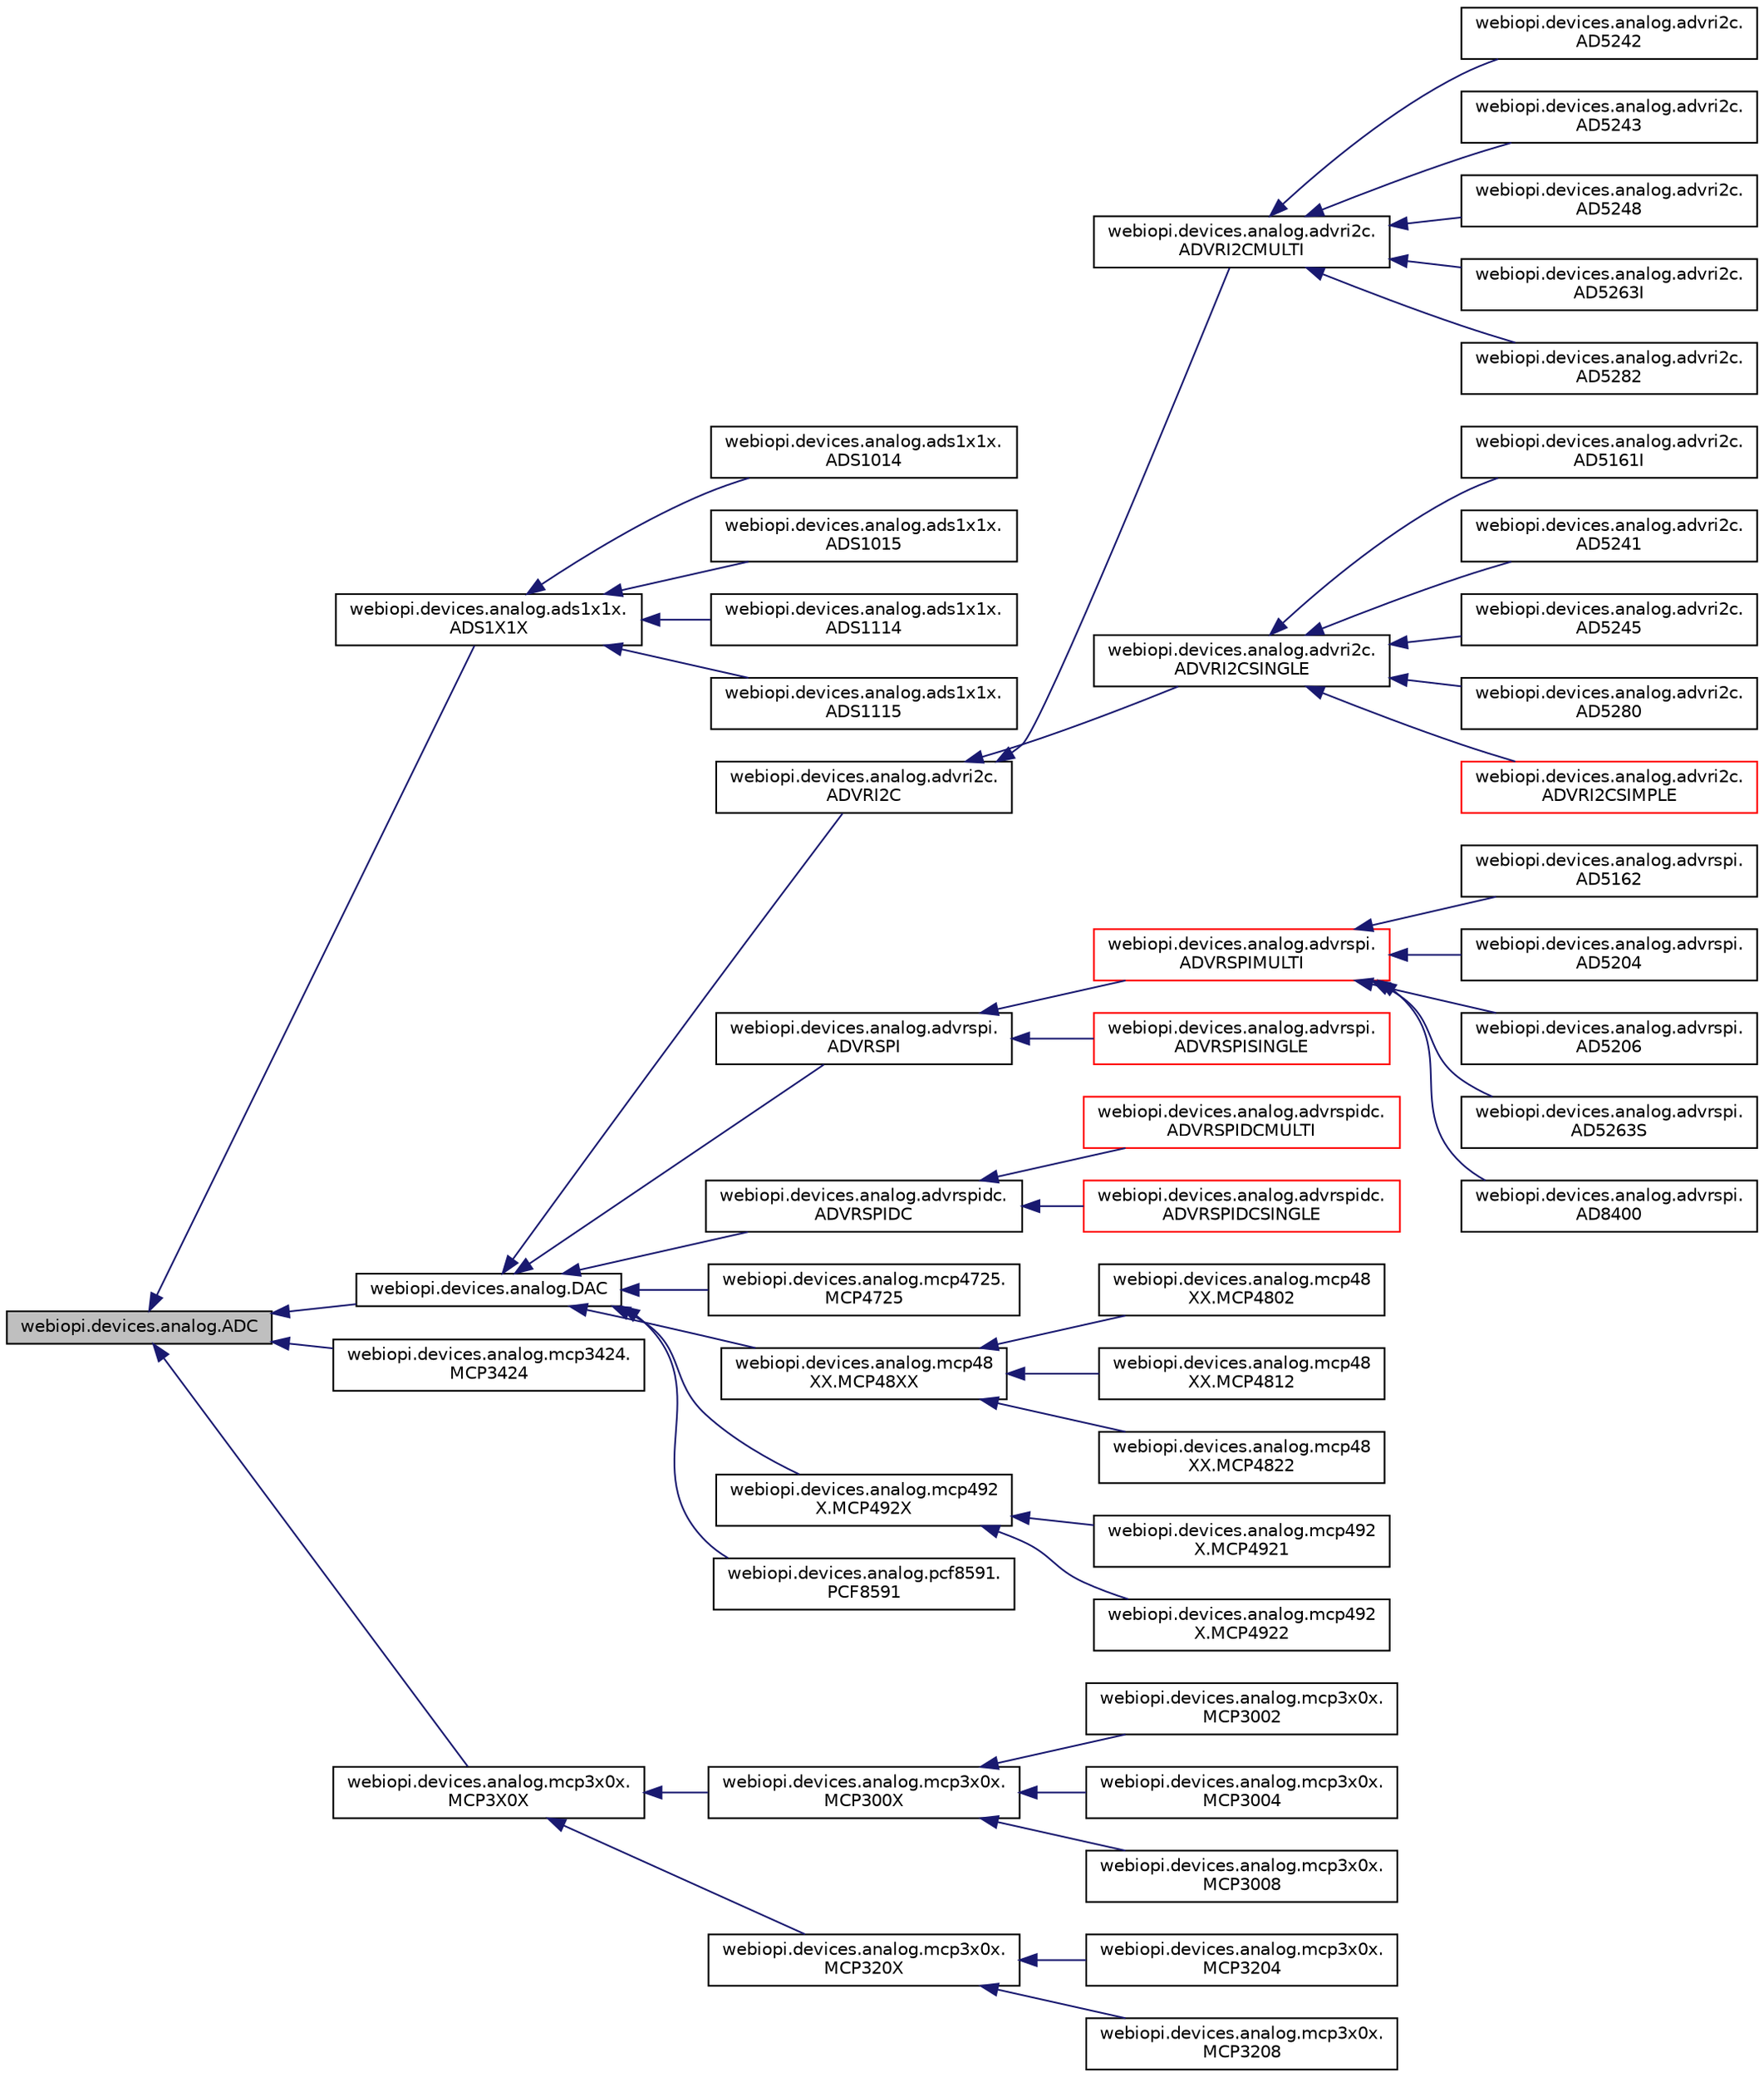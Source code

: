 digraph "webiopi.devices.analog.ADC"
{
  edge [fontname="Helvetica",fontsize="10",labelfontname="Helvetica",labelfontsize="10"];
  node [fontname="Helvetica",fontsize="10",shape=record];
  rankdir="LR";
  Node1 [label="webiopi.devices.analog.ADC",height=0.2,width=0.4,color="black", fillcolor="grey75", style="filled", fontcolor="black"];
  Node1 -> Node2 [dir="back",color="midnightblue",fontsize="10",style="solid",fontname="Helvetica"];
  Node2 [label="webiopi.devices.analog.ads1x1x.\lADS1X1X",height=0.2,width=0.4,color="black", fillcolor="white", style="filled",URL="$classwebiopi_1_1devices_1_1analog_1_1ads1x1x_1_1ADS1X1X.html"];
  Node2 -> Node3 [dir="back",color="midnightblue",fontsize="10",style="solid",fontname="Helvetica"];
  Node3 [label="webiopi.devices.analog.ads1x1x.\lADS1014",height=0.2,width=0.4,color="black", fillcolor="white", style="filled",URL="$classwebiopi_1_1devices_1_1analog_1_1ads1x1x_1_1ADS1014.html"];
  Node2 -> Node4 [dir="back",color="midnightblue",fontsize="10",style="solid",fontname="Helvetica"];
  Node4 [label="webiopi.devices.analog.ads1x1x.\lADS1015",height=0.2,width=0.4,color="black", fillcolor="white", style="filled",URL="$classwebiopi_1_1devices_1_1analog_1_1ads1x1x_1_1ADS1015.html"];
  Node2 -> Node5 [dir="back",color="midnightblue",fontsize="10",style="solid",fontname="Helvetica"];
  Node5 [label="webiopi.devices.analog.ads1x1x.\lADS1114",height=0.2,width=0.4,color="black", fillcolor="white", style="filled",URL="$classwebiopi_1_1devices_1_1analog_1_1ads1x1x_1_1ADS1114.html"];
  Node2 -> Node6 [dir="back",color="midnightblue",fontsize="10",style="solid",fontname="Helvetica"];
  Node6 [label="webiopi.devices.analog.ads1x1x.\lADS1115",height=0.2,width=0.4,color="black", fillcolor="white", style="filled",URL="$classwebiopi_1_1devices_1_1analog_1_1ads1x1x_1_1ADS1115.html"];
  Node1 -> Node7 [dir="back",color="midnightblue",fontsize="10",style="solid",fontname="Helvetica"];
  Node7 [label="webiopi.devices.analog.DAC",height=0.2,width=0.4,color="black", fillcolor="white", style="filled",URL="$classwebiopi_1_1devices_1_1analog_1_1DAC.html"];
  Node7 -> Node8 [dir="back",color="midnightblue",fontsize="10",style="solid",fontname="Helvetica"];
  Node8 [label="webiopi.devices.analog.advri2c.\lADVRI2C",height=0.2,width=0.4,color="black", fillcolor="white", style="filled",URL="$classwebiopi_1_1devices_1_1analog_1_1advri2c_1_1ADVRI2C.html"];
  Node8 -> Node9 [dir="back",color="midnightblue",fontsize="10",style="solid",fontname="Helvetica"];
  Node9 [label="webiopi.devices.analog.advri2c.\lADVRI2CMULTI",height=0.2,width=0.4,color="black", fillcolor="white", style="filled",URL="$classwebiopi_1_1devices_1_1analog_1_1advri2c_1_1ADVRI2CMULTI.html"];
  Node9 -> Node10 [dir="back",color="midnightblue",fontsize="10",style="solid",fontname="Helvetica"];
  Node10 [label="webiopi.devices.analog.advri2c.\lAD5242",height=0.2,width=0.4,color="black", fillcolor="white", style="filled",URL="$classwebiopi_1_1devices_1_1analog_1_1advri2c_1_1AD5242.html"];
  Node9 -> Node11 [dir="back",color="midnightblue",fontsize="10",style="solid",fontname="Helvetica"];
  Node11 [label="webiopi.devices.analog.advri2c.\lAD5243",height=0.2,width=0.4,color="black", fillcolor="white", style="filled",URL="$classwebiopi_1_1devices_1_1analog_1_1advri2c_1_1AD5243.html"];
  Node9 -> Node12 [dir="back",color="midnightblue",fontsize="10",style="solid",fontname="Helvetica"];
  Node12 [label="webiopi.devices.analog.advri2c.\lAD5248",height=0.2,width=0.4,color="black", fillcolor="white", style="filled",URL="$classwebiopi_1_1devices_1_1analog_1_1advri2c_1_1AD5248.html"];
  Node9 -> Node13 [dir="back",color="midnightblue",fontsize="10",style="solid",fontname="Helvetica"];
  Node13 [label="webiopi.devices.analog.advri2c.\lAD5263I",height=0.2,width=0.4,color="black", fillcolor="white", style="filled",URL="$classwebiopi_1_1devices_1_1analog_1_1advri2c_1_1AD5263I.html"];
  Node9 -> Node14 [dir="back",color="midnightblue",fontsize="10",style="solid",fontname="Helvetica"];
  Node14 [label="webiopi.devices.analog.advri2c.\lAD5282",height=0.2,width=0.4,color="black", fillcolor="white", style="filled",URL="$classwebiopi_1_1devices_1_1analog_1_1advri2c_1_1AD5282.html"];
  Node8 -> Node15 [dir="back",color="midnightblue",fontsize="10",style="solid",fontname="Helvetica"];
  Node15 [label="webiopi.devices.analog.advri2c.\lADVRI2CSINGLE",height=0.2,width=0.4,color="black", fillcolor="white", style="filled",URL="$classwebiopi_1_1devices_1_1analog_1_1advri2c_1_1ADVRI2CSINGLE.html"];
  Node15 -> Node16 [dir="back",color="midnightblue",fontsize="10",style="solid",fontname="Helvetica"];
  Node16 [label="webiopi.devices.analog.advri2c.\lAD5161I",height=0.2,width=0.4,color="black", fillcolor="white", style="filled",URL="$classwebiopi_1_1devices_1_1analog_1_1advri2c_1_1AD5161I.html"];
  Node15 -> Node17 [dir="back",color="midnightblue",fontsize="10",style="solid",fontname="Helvetica"];
  Node17 [label="webiopi.devices.analog.advri2c.\lAD5241",height=0.2,width=0.4,color="black", fillcolor="white", style="filled",URL="$classwebiopi_1_1devices_1_1analog_1_1advri2c_1_1AD5241.html"];
  Node15 -> Node18 [dir="back",color="midnightblue",fontsize="10",style="solid",fontname="Helvetica"];
  Node18 [label="webiopi.devices.analog.advri2c.\lAD5245",height=0.2,width=0.4,color="black", fillcolor="white", style="filled",URL="$classwebiopi_1_1devices_1_1analog_1_1advri2c_1_1AD5245.html"];
  Node15 -> Node19 [dir="back",color="midnightblue",fontsize="10",style="solid",fontname="Helvetica"];
  Node19 [label="webiopi.devices.analog.advri2c.\lAD5280",height=0.2,width=0.4,color="black", fillcolor="white", style="filled",URL="$classwebiopi_1_1devices_1_1analog_1_1advri2c_1_1AD5280.html"];
  Node15 -> Node20 [dir="back",color="midnightblue",fontsize="10",style="solid",fontname="Helvetica"];
  Node20 [label="webiopi.devices.analog.advri2c.\lADVRI2CSIMPLE",height=0.2,width=0.4,color="red", fillcolor="white", style="filled",URL="$classwebiopi_1_1devices_1_1analog_1_1advri2c_1_1ADVRI2CSIMPLE.html"];
  Node7 -> Node21 [dir="back",color="midnightblue",fontsize="10",style="solid",fontname="Helvetica"];
  Node21 [label="webiopi.devices.analog.advrspi.\lADVRSPI",height=0.2,width=0.4,color="black", fillcolor="white", style="filled",URL="$classwebiopi_1_1devices_1_1analog_1_1advrspi_1_1ADVRSPI.html"];
  Node21 -> Node22 [dir="back",color="midnightblue",fontsize="10",style="solid",fontname="Helvetica"];
  Node22 [label="webiopi.devices.analog.advrspi.\lADVRSPIMULTI",height=0.2,width=0.4,color="red", fillcolor="white", style="filled",URL="$classwebiopi_1_1devices_1_1analog_1_1advrspi_1_1ADVRSPIMULTI.html"];
  Node22 -> Node23 [dir="back",color="midnightblue",fontsize="10",style="solid",fontname="Helvetica"];
  Node23 [label="webiopi.devices.analog.advrspi.\lAD5162",height=0.2,width=0.4,color="black", fillcolor="white", style="filled",URL="$classwebiopi_1_1devices_1_1analog_1_1advrspi_1_1AD5162.html"];
  Node22 -> Node24 [dir="back",color="midnightblue",fontsize="10",style="solid",fontname="Helvetica"];
  Node24 [label="webiopi.devices.analog.advrspi.\lAD5204",height=0.2,width=0.4,color="black", fillcolor="white", style="filled",URL="$classwebiopi_1_1devices_1_1analog_1_1advrspi_1_1AD5204.html"];
  Node22 -> Node25 [dir="back",color="midnightblue",fontsize="10",style="solid",fontname="Helvetica"];
  Node25 [label="webiopi.devices.analog.advrspi.\lAD5206",height=0.2,width=0.4,color="black", fillcolor="white", style="filled",URL="$classwebiopi_1_1devices_1_1analog_1_1advrspi_1_1AD5206.html"];
  Node22 -> Node26 [dir="back",color="midnightblue",fontsize="10",style="solid",fontname="Helvetica"];
  Node26 [label="webiopi.devices.analog.advrspi.\lAD5263S",height=0.2,width=0.4,color="black", fillcolor="white", style="filled",URL="$classwebiopi_1_1devices_1_1analog_1_1advrspi_1_1AD5263S.html"];
  Node22 -> Node27 [dir="back",color="midnightblue",fontsize="10",style="solid",fontname="Helvetica"];
  Node27 [label="webiopi.devices.analog.advrspi.\lAD8400",height=0.2,width=0.4,color="black", fillcolor="white", style="filled",URL="$classwebiopi_1_1devices_1_1analog_1_1advrspi_1_1AD8400.html"];
  Node21 -> Node28 [dir="back",color="midnightblue",fontsize="10",style="solid",fontname="Helvetica"];
  Node28 [label="webiopi.devices.analog.advrspi.\lADVRSPISINGLE",height=0.2,width=0.4,color="red", fillcolor="white", style="filled",URL="$classwebiopi_1_1devices_1_1analog_1_1advrspi_1_1ADVRSPISINGLE.html"];
  Node7 -> Node29 [dir="back",color="midnightblue",fontsize="10",style="solid",fontname="Helvetica"];
  Node29 [label="webiopi.devices.analog.advrspidc.\lADVRSPIDC",height=0.2,width=0.4,color="black", fillcolor="white", style="filled",URL="$classwebiopi_1_1devices_1_1analog_1_1advrspidc_1_1ADVRSPIDC.html"];
  Node29 -> Node30 [dir="back",color="midnightblue",fontsize="10",style="solid",fontname="Helvetica"];
  Node30 [label="webiopi.devices.analog.advrspidc.\lADVRSPIDCMULTI",height=0.2,width=0.4,color="red", fillcolor="white", style="filled",URL="$classwebiopi_1_1devices_1_1analog_1_1advrspidc_1_1ADVRSPIDCMULTI.html"];
  Node29 -> Node31 [dir="back",color="midnightblue",fontsize="10",style="solid",fontname="Helvetica"];
  Node31 [label="webiopi.devices.analog.advrspidc.\lADVRSPIDCSINGLE",height=0.2,width=0.4,color="red", fillcolor="white", style="filled",URL="$classwebiopi_1_1devices_1_1analog_1_1advrspidc_1_1ADVRSPIDCSINGLE.html"];
  Node7 -> Node32 [dir="back",color="midnightblue",fontsize="10",style="solid",fontname="Helvetica"];
  Node32 [label="webiopi.devices.analog.mcp4725.\lMCP4725",height=0.2,width=0.4,color="black", fillcolor="white", style="filled",URL="$classwebiopi_1_1devices_1_1analog_1_1mcp4725_1_1MCP4725.html"];
  Node7 -> Node33 [dir="back",color="midnightblue",fontsize="10",style="solid",fontname="Helvetica"];
  Node33 [label="webiopi.devices.analog.mcp48\lXX.MCP48XX",height=0.2,width=0.4,color="black", fillcolor="white", style="filled",URL="$classwebiopi_1_1devices_1_1analog_1_1mcp48XX_1_1MCP48XX.html"];
  Node33 -> Node34 [dir="back",color="midnightblue",fontsize="10",style="solid",fontname="Helvetica"];
  Node34 [label="webiopi.devices.analog.mcp48\lXX.MCP4802",height=0.2,width=0.4,color="black", fillcolor="white", style="filled",URL="$classwebiopi_1_1devices_1_1analog_1_1mcp48XX_1_1MCP4802.html"];
  Node33 -> Node35 [dir="back",color="midnightblue",fontsize="10",style="solid",fontname="Helvetica"];
  Node35 [label="webiopi.devices.analog.mcp48\lXX.MCP4812",height=0.2,width=0.4,color="black", fillcolor="white", style="filled",URL="$classwebiopi_1_1devices_1_1analog_1_1mcp48XX_1_1MCP4812.html"];
  Node33 -> Node36 [dir="back",color="midnightblue",fontsize="10",style="solid",fontname="Helvetica"];
  Node36 [label="webiopi.devices.analog.mcp48\lXX.MCP4822",height=0.2,width=0.4,color="black", fillcolor="white", style="filled",URL="$classwebiopi_1_1devices_1_1analog_1_1mcp48XX_1_1MCP4822.html"];
  Node7 -> Node37 [dir="back",color="midnightblue",fontsize="10",style="solid",fontname="Helvetica"];
  Node37 [label="webiopi.devices.analog.mcp492\lX.MCP492X",height=0.2,width=0.4,color="black", fillcolor="white", style="filled",URL="$classwebiopi_1_1devices_1_1analog_1_1mcp492X_1_1MCP492X.html"];
  Node37 -> Node38 [dir="back",color="midnightblue",fontsize="10",style="solid",fontname="Helvetica"];
  Node38 [label="webiopi.devices.analog.mcp492\lX.MCP4921",height=0.2,width=0.4,color="black", fillcolor="white", style="filled",URL="$classwebiopi_1_1devices_1_1analog_1_1mcp492X_1_1MCP4921.html"];
  Node37 -> Node39 [dir="back",color="midnightblue",fontsize="10",style="solid",fontname="Helvetica"];
  Node39 [label="webiopi.devices.analog.mcp492\lX.MCP4922",height=0.2,width=0.4,color="black", fillcolor="white", style="filled",URL="$classwebiopi_1_1devices_1_1analog_1_1mcp492X_1_1MCP4922.html"];
  Node7 -> Node40 [dir="back",color="midnightblue",fontsize="10",style="solid",fontname="Helvetica"];
  Node40 [label="webiopi.devices.analog.pcf8591.\lPCF8591",height=0.2,width=0.4,color="black", fillcolor="white", style="filled",URL="$classwebiopi_1_1devices_1_1analog_1_1pcf8591_1_1PCF8591.html"];
  Node1 -> Node41 [dir="back",color="midnightblue",fontsize="10",style="solid",fontname="Helvetica"];
  Node41 [label="webiopi.devices.analog.mcp3424.\lMCP3424",height=0.2,width=0.4,color="black", fillcolor="white", style="filled",URL="$classwebiopi_1_1devices_1_1analog_1_1mcp3424_1_1MCP3424.html"];
  Node1 -> Node42 [dir="back",color="midnightblue",fontsize="10",style="solid",fontname="Helvetica"];
  Node42 [label="webiopi.devices.analog.mcp3x0x.\lMCP3X0X",height=0.2,width=0.4,color="black", fillcolor="white", style="filled",URL="$classwebiopi_1_1devices_1_1analog_1_1mcp3x0x_1_1MCP3X0X.html"];
  Node42 -> Node43 [dir="back",color="midnightblue",fontsize="10",style="solid",fontname="Helvetica"];
  Node43 [label="webiopi.devices.analog.mcp3x0x.\lMCP300X",height=0.2,width=0.4,color="black", fillcolor="white", style="filled",URL="$classwebiopi_1_1devices_1_1analog_1_1mcp3x0x_1_1MCP300X.html"];
  Node43 -> Node44 [dir="back",color="midnightblue",fontsize="10",style="solid",fontname="Helvetica"];
  Node44 [label="webiopi.devices.analog.mcp3x0x.\lMCP3002",height=0.2,width=0.4,color="black", fillcolor="white", style="filled",URL="$classwebiopi_1_1devices_1_1analog_1_1mcp3x0x_1_1MCP3002.html"];
  Node43 -> Node45 [dir="back",color="midnightblue",fontsize="10",style="solid",fontname="Helvetica"];
  Node45 [label="webiopi.devices.analog.mcp3x0x.\lMCP3004",height=0.2,width=0.4,color="black", fillcolor="white", style="filled",URL="$classwebiopi_1_1devices_1_1analog_1_1mcp3x0x_1_1MCP3004.html"];
  Node43 -> Node46 [dir="back",color="midnightblue",fontsize="10",style="solid",fontname="Helvetica"];
  Node46 [label="webiopi.devices.analog.mcp3x0x.\lMCP3008",height=0.2,width=0.4,color="black", fillcolor="white", style="filled",URL="$classwebiopi_1_1devices_1_1analog_1_1mcp3x0x_1_1MCP3008.html"];
  Node42 -> Node47 [dir="back",color="midnightblue",fontsize="10",style="solid",fontname="Helvetica"];
  Node47 [label="webiopi.devices.analog.mcp3x0x.\lMCP320X",height=0.2,width=0.4,color="black", fillcolor="white", style="filled",URL="$classwebiopi_1_1devices_1_1analog_1_1mcp3x0x_1_1MCP320X.html"];
  Node47 -> Node48 [dir="back",color="midnightblue",fontsize="10",style="solid",fontname="Helvetica"];
  Node48 [label="webiopi.devices.analog.mcp3x0x.\lMCP3204",height=0.2,width=0.4,color="black", fillcolor="white", style="filled",URL="$classwebiopi_1_1devices_1_1analog_1_1mcp3x0x_1_1MCP3204.html"];
  Node47 -> Node49 [dir="back",color="midnightblue",fontsize="10",style="solid",fontname="Helvetica"];
  Node49 [label="webiopi.devices.analog.mcp3x0x.\lMCP3208",height=0.2,width=0.4,color="black", fillcolor="white", style="filled",URL="$classwebiopi_1_1devices_1_1analog_1_1mcp3x0x_1_1MCP3208.html"];
}
